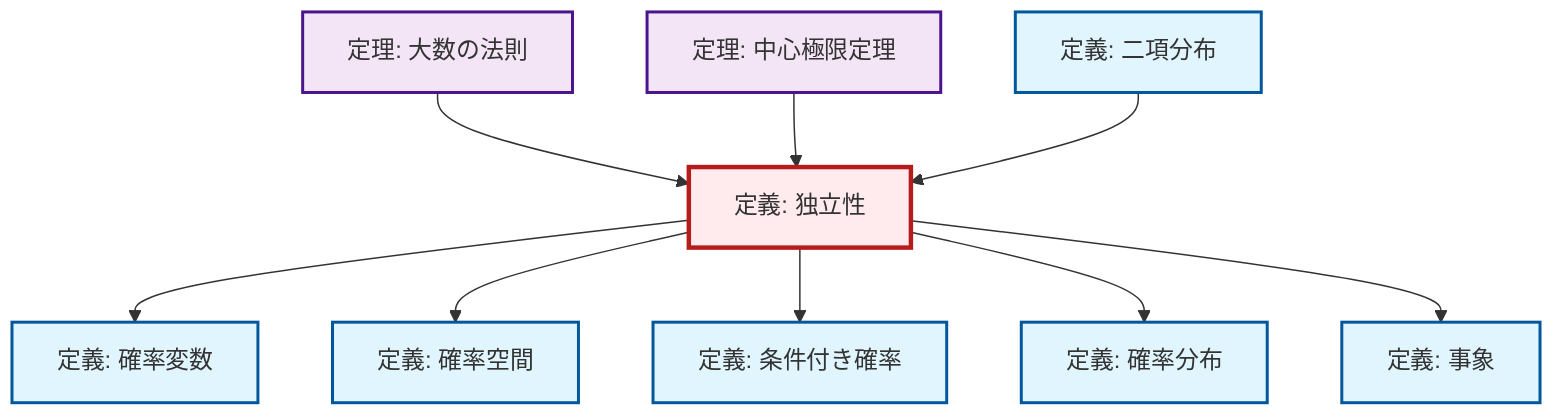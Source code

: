 graph TD
    classDef definition fill:#e1f5fe,stroke:#01579b,stroke-width:2px
    classDef theorem fill:#f3e5f5,stroke:#4a148c,stroke-width:2px
    classDef axiom fill:#fff3e0,stroke:#e65100,stroke-width:2px
    classDef example fill:#e8f5e9,stroke:#1b5e20,stroke-width:2px
    classDef current fill:#ffebee,stroke:#b71c1c,stroke-width:3px
    def-probability-space["定義: 確率空間"]:::definition
    def-binomial-distribution["定義: 二項分布"]:::definition
    def-probability-distribution["定義: 確率分布"]:::definition
    thm-central-limit["定理: 中心極限定理"]:::theorem
    def-random-variable["定義: 確率変数"]:::definition
    def-independence["定義: 独立性"]:::definition
    def-event["定義: 事象"]:::definition
    def-conditional-probability["定義: 条件付き確率"]:::definition
    thm-law-of-large-numbers["定理: 大数の法則"]:::theorem
    def-independence --> def-random-variable
    thm-law-of-large-numbers --> def-independence
    def-independence --> def-probability-space
    def-independence --> def-conditional-probability
    thm-central-limit --> def-independence
    def-independence --> def-probability-distribution
    def-binomial-distribution --> def-independence
    def-independence --> def-event
    class def-independence current